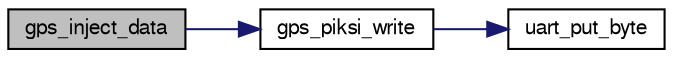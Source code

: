 digraph "gps_inject_data"
{
  edge [fontname="FreeSans",fontsize="10",labelfontname="FreeSans",labelfontsize="10"];
  node [fontname="FreeSans",fontsize="10",shape=record];
  rankdir="LR";
  Node1 [label="gps_inject_data",height=0.2,width=0.4,color="black", fillcolor="grey75", style="filled", fontcolor="black"];
  Node1 -> Node2 [color="midnightblue",fontsize="10",style="solid",fontname="FreeSans"];
  Node2 [label="gps_piksi_write",height=0.2,width=0.4,color="black", fillcolor="white", style="filled",URL="$gps__piksi_8c.html#a1085ff467a2b3d7ceaac86f713d75520"];
  Node2 -> Node3 [color="midnightblue",fontsize="10",style="solid",fontname="FreeSans"];
  Node3 [label="uart_put_byte",height=0.2,width=0.4,color="black", fillcolor="white", style="filled",URL="$chibios_2mcu__periph_2uart__arch_8c.html#a47d332312effc31e88e688471daf02a5",tooltip="Uart transmit implementation. "];
}
